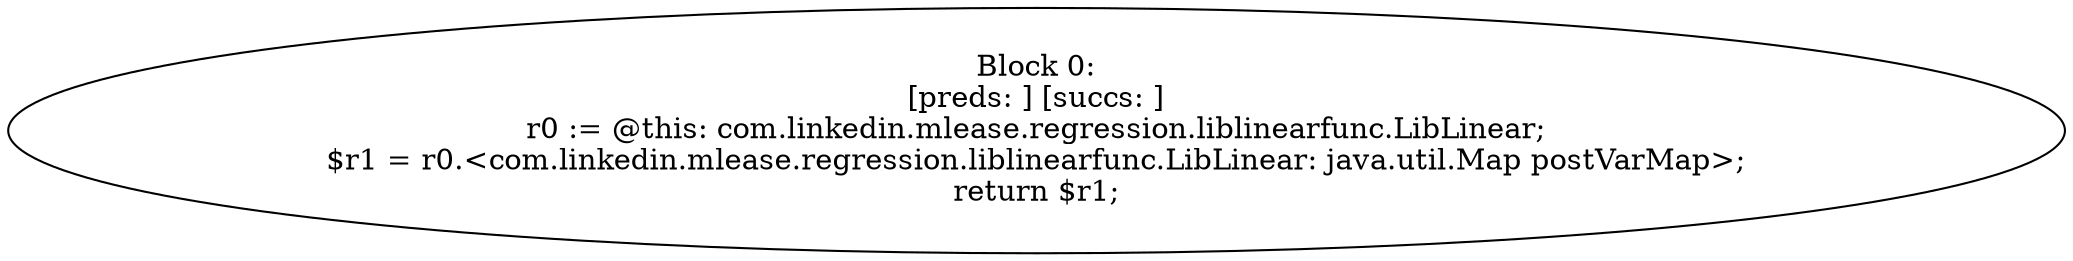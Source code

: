 digraph "unitGraph" {
    "Block 0:
[preds: ] [succs: ]
r0 := @this: com.linkedin.mlease.regression.liblinearfunc.LibLinear;
$r1 = r0.<com.linkedin.mlease.regression.liblinearfunc.LibLinear: java.util.Map postVarMap>;
return $r1;
"
}
